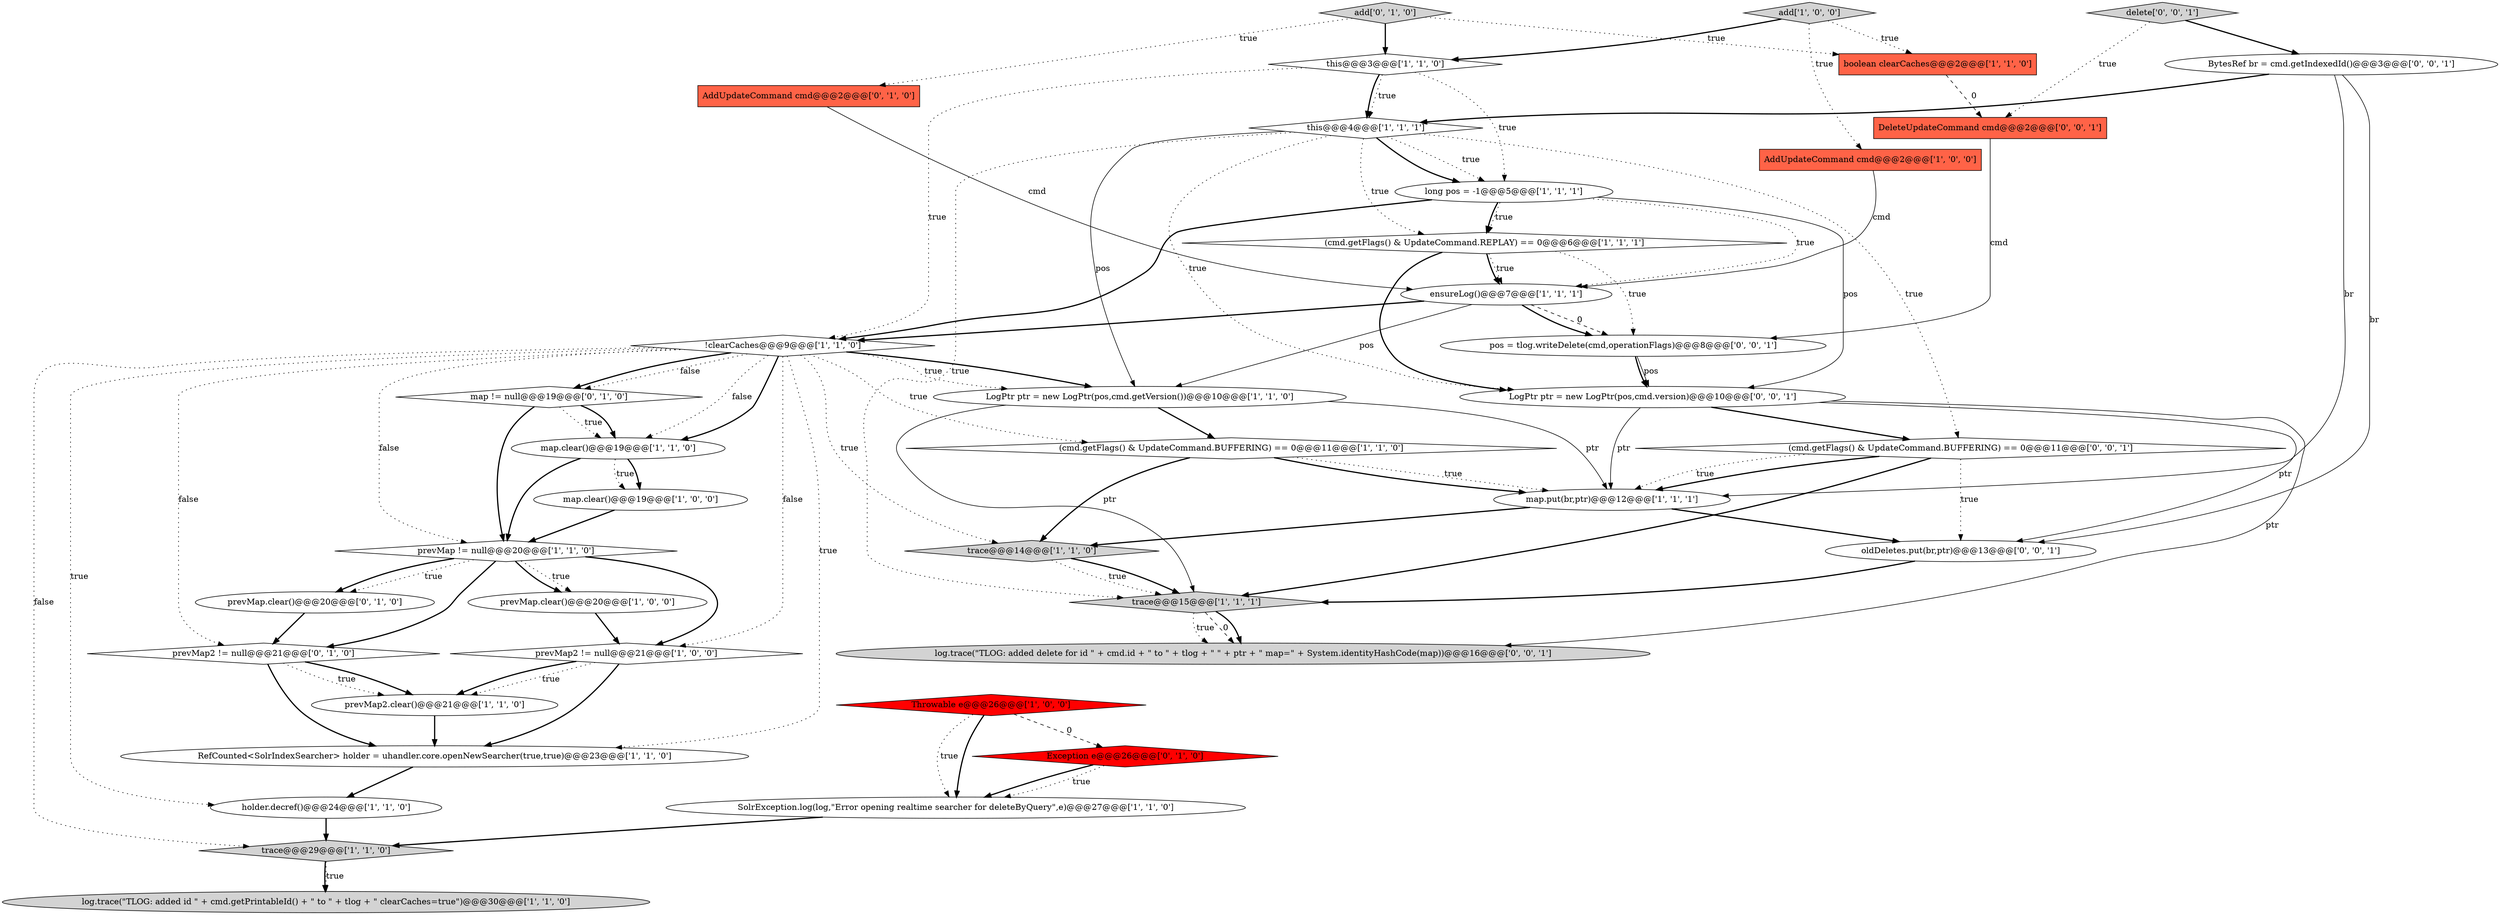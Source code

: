 digraph {
12 [style = filled, label = "this@@@3@@@['1', '1', '0']", fillcolor = white, shape = diamond image = "AAA0AAABBB1BBB"];
18 [style = filled, label = "prevMap != null@@@20@@@['1', '1', '0']", fillcolor = white, shape = diamond image = "AAA0AAABBB1BBB"];
31 [style = filled, label = "add['0', '1', '0']", fillcolor = lightgray, shape = diamond image = "AAA0AAABBB2BBB"];
6 [style = filled, label = "this@@@4@@@['1', '1', '1']", fillcolor = white, shape = diamond image = "AAA0AAABBB1BBB"];
33 [style = filled, label = "BytesRef br = cmd.getIndexedId()@@@3@@@['0', '0', '1']", fillcolor = white, shape = ellipse image = "AAA0AAABBB3BBB"];
26 [style = filled, label = "prevMap.clear()@@@20@@@['0', '1', '0']", fillcolor = white, shape = ellipse image = "AAA0AAABBB2BBB"];
10 [style = filled, label = "(cmd.getFlags() & UpdateCommand.BUFFERING) == 0@@@11@@@['1', '1', '0']", fillcolor = white, shape = diamond image = "AAA0AAABBB1BBB"];
36 [style = filled, label = "log.trace(\"TLOG: added delete for id \" + cmd.id + \" to \" + tlog + \" \" + ptr + \" map=\" + System.identityHashCode(map))@@@16@@@['0', '0', '1']", fillcolor = lightgray, shape = ellipse image = "AAA0AAABBB3BBB"];
7 [style = filled, label = "SolrException.log(log,\"Error opening realtime searcher for deleteByQuery\",e)@@@27@@@['1', '1', '0']", fillcolor = white, shape = ellipse image = "AAA0AAABBB1BBB"];
1 [style = filled, label = "map.clear()@@@19@@@['1', '0', '0']", fillcolor = white, shape = ellipse image = "AAA0AAABBB1BBB"];
14 [style = filled, label = "trace@@@14@@@['1', '1', '0']", fillcolor = lightgray, shape = diamond image = "AAA0AAABBB1BBB"];
39 [style = filled, label = "pos = tlog.writeDelete(cmd,operationFlags)@@@8@@@['0', '0', '1']", fillcolor = white, shape = ellipse image = "AAA0AAABBB3BBB"];
29 [style = filled, label = "Exception e@@@26@@@['0', '1', '0']", fillcolor = red, shape = diamond image = "AAA1AAABBB2BBB"];
8 [style = filled, label = "prevMap.clear()@@@20@@@['1', '0', '0']", fillcolor = white, shape = ellipse image = "AAA0AAABBB1BBB"];
2 [style = filled, label = "trace@@@15@@@['1', '1', '1']", fillcolor = lightgray, shape = diamond image = "AAA0AAABBB1BBB"];
13 [style = filled, label = "holder.decref()@@@24@@@['1', '1', '0']", fillcolor = white, shape = ellipse image = "AAA0AAABBB1BBB"];
23 [style = filled, label = "LogPtr ptr = new LogPtr(pos,cmd.getVersion())@@@10@@@['1', '1', '0']", fillcolor = white, shape = ellipse image = "AAA0AAABBB1BBB"];
38 [style = filled, label = "oldDeletes.put(br,ptr)@@@13@@@['0', '0', '1']", fillcolor = white, shape = ellipse image = "AAA0AAABBB3BBB"];
28 [style = filled, label = "AddUpdateCommand cmd@@@2@@@['0', '1', '0']", fillcolor = tomato, shape = box image = "AAA0AAABBB2BBB"];
35 [style = filled, label = "delete['0', '0', '1']", fillcolor = lightgray, shape = diamond image = "AAA0AAABBB3BBB"];
4 [style = filled, label = "map.clear()@@@19@@@['1', '1', '0']", fillcolor = white, shape = ellipse image = "AAA0AAABBB1BBB"];
15 [style = filled, label = "prevMap2 != null@@@21@@@['1', '0', '0']", fillcolor = white, shape = diamond image = "AAA0AAABBB1BBB"];
22 [style = filled, label = "boolean clearCaches@@@2@@@['1', '1', '0']", fillcolor = tomato, shape = box image = "AAA0AAABBB1BBB"];
21 [style = filled, label = "long pos = -1@@@5@@@['1', '1', '1']", fillcolor = white, shape = ellipse image = "AAA0AAABBB1BBB"];
9 [style = filled, label = "Throwable e@@@26@@@['1', '0', '0']", fillcolor = red, shape = diamond image = "AAA1AAABBB1BBB"];
34 [style = filled, label = "(cmd.getFlags() & UpdateCommand.BUFFERING) == 0@@@11@@@['0', '0', '1']", fillcolor = white, shape = diamond image = "AAA0AAABBB3BBB"];
32 [style = filled, label = "DeleteUpdateCommand cmd@@@2@@@['0', '0', '1']", fillcolor = tomato, shape = box image = "AAA0AAABBB3BBB"];
5 [style = filled, label = "trace@@@29@@@['1', '1', '0']", fillcolor = lightgray, shape = diamond image = "AAA0AAABBB1BBB"];
0 [style = filled, label = "ensureLog()@@@7@@@['1', '1', '1']", fillcolor = white, shape = ellipse image = "AAA0AAABBB1BBB"];
25 [style = filled, label = "log.trace(\"TLOG: added id \" + cmd.getPrintableId() + \" to \" + tlog + \" clearCaches=true\")@@@30@@@['1', '1', '0']", fillcolor = lightgray, shape = ellipse image = "AAA0AAABBB1BBB"];
3 [style = filled, label = "(cmd.getFlags() & UpdateCommand.REPLAY) == 0@@@6@@@['1', '1', '1']", fillcolor = white, shape = diamond image = "AAA0AAABBB1BBB"];
11 [style = filled, label = "add['1', '0', '0']", fillcolor = lightgray, shape = diamond image = "AAA0AAABBB1BBB"];
30 [style = filled, label = "map != null@@@19@@@['0', '1', '0']", fillcolor = white, shape = diamond image = "AAA0AAABBB2BBB"];
27 [style = filled, label = "prevMap2 != null@@@21@@@['0', '1', '0']", fillcolor = white, shape = diamond image = "AAA0AAABBB2BBB"];
16 [style = filled, label = "AddUpdateCommand cmd@@@2@@@['1', '0', '0']", fillcolor = tomato, shape = box image = "AAA0AAABBB1BBB"];
37 [style = filled, label = "LogPtr ptr = new LogPtr(pos,cmd.version)@@@10@@@['0', '0', '1']", fillcolor = white, shape = ellipse image = "AAA0AAABBB3BBB"];
19 [style = filled, label = "!clearCaches@@@9@@@['1', '1', '0']", fillcolor = white, shape = diamond image = "AAA0AAABBB1BBB"];
17 [style = filled, label = "prevMap2.clear()@@@21@@@['1', '1', '0']", fillcolor = white, shape = ellipse image = "AAA0AAABBB1BBB"];
24 [style = filled, label = "RefCounted<SolrIndexSearcher> holder = uhandler.core.openNewSearcher(true,true)@@@23@@@['1', '1', '0']", fillcolor = white, shape = ellipse image = "AAA0AAABBB1BBB"];
20 [style = filled, label = "map.put(br,ptr)@@@12@@@['1', '1', '1']", fillcolor = white, shape = ellipse image = "AAA0AAABBB1BBB"];
19->10 [style = dotted, label="true"];
34->20 [style = bold, label=""];
4->1 [style = dotted, label="true"];
37->38 [style = solid, label="ptr"];
34->20 [style = dotted, label="true"];
9->7 [style = bold, label=""];
30->18 [style = bold, label=""];
12->21 [style = dotted, label="true"];
15->17 [style = bold, label=""];
28->0 [style = solid, label="cmd"];
2->36 [style = dashed, label="0"];
34->2 [style = bold, label=""];
31->28 [style = dotted, label="true"];
10->20 [style = dotted, label="true"];
2->36 [style = bold, label=""];
3->0 [style = dotted, label="true"];
27->17 [style = bold, label=""];
6->3 [style = dotted, label="true"];
21->3 [style = bold, label=""];
21->37 [style = solid, label="pos"];
14->2 [style = dotted, label="true"];
31->22 [style = dotted, label="true"];
21->19 [style = bold, label=""];
10->14 [style = bold, label=""];
0->19 [style = bold, label=""];
21->0 [style = dotted, label="true"];
39->37 [style = solid, label="pos"];
18->15 [style = bold, label=""];
33->38 [style = solid, label="br"];
6->37 [style = dotted, label="true"];
18->8 [style = dotted, label="true"];
37->20 [style = solid, label="ptr"];
20->14 [style = bold, label=""];
4->18 [style = bold, label=""];
19->27 [style = dotted, label="false"];
11->12 [style = bold, label=""];
20->38 [style = bold, label=""];
3->0 [style = bold, label=""];
5->25 [style = bold, label=""];
34->38 [style = dotted, label="true"];
38->2 [style = bold, label=""];
15->17 [style = dotted, label="true"];
26->27 [style = bold, label=""];
7->5 [style = bold, label=""];
12->6 [style = dotted, label="true"];
12->19 [style = dotted, label="true"];
5->25 [style = dotted, label="true"];
18->26 [style = dotted, label="true"];
23->20 [style = solid, label="ptr"];
23->10 [style = bold, label=""];
13->5 [style = bold, label=""];
11->16 [style = dotted, label="true"];
16->0 [style = solid, label="cmd"];
24->13 [style = bold, label=""];
0->39 [style = bold, label=""];
39->37 [style = bold, label=""];
19->18 [style = dotted, label="false"];
8->15 [style = bold, label=""];
3->37 [style = bold, label=""];
6->21 [style = bold, label=""];
18->26 [style = bold, label=""];
29->7 [style = dotted, label="true"];
30->4 [style = dotted, label="true"];
19->24 [style = dotted, label="true"];
31->12 [style = bold, label=""];
6->23 [style = solid, label="pos"];
6->2 [style = dotted, label="true"];
21->3 [style = dotted, label="true"];
27->24 [style = bold, label=""];
14->2 [style = bold, label=""];
4->1 [style = bold, label=""];
2->36 [style = dotted, label="true"];
33->20 [style = solid, label="br"];
18->8 [style = bold, label=""];
27->17 [style = dotted, label="true"];
9->7 [style = dotted, label="true"];
6->21 [style = dotted, label="true"];
0->23 [style = solid, label="pos"];
19->14 [style = dotted, label="true"];
10->20 [style = bold, label=""];
37->36 [style = solid, label="ptr"];
19->5 [style = dotted, label="false"];
33->6 [style = bold, label=""];
19->15 [style = dotted, label="false"];
35->33 [style = bold, label=""];
19->23 [style = dotted, label="true"];
1->18 [style = bold, label=""];
19->30 [style = dotted, label="false"];
22->32 [style = dashed, label="0"];
19->13 [style = dotted, label="true"];
0->39 [style = dashed, label="0"];
12->6 [style = bold, label=""];
11->22 [style = dotted, label="true"];
19->4 [style = dotted, label="false"];
17->24 [style = bold, label=""];
32->39 [style = solid, label="cmd"];
9->29 [style = dashed, label="0"];
18->27 [style = bold, label=""];
3->39 [style = dotted, label="true"];
30->4 [style = bold, label=""];
19->23 [style = bold, label=""];
15->24 [style = bold, label=""];
37->34 [style = bold, label=""];
23->2 [style = solid, label="ptr"];
6->34 [style = dotted, label="true"];
29->7 [style = bold, label=""];
19->4 [style = bold, label=""];
19->30 [style = bold, label=""];
35->32 [style = dotted, label="true"];
}

